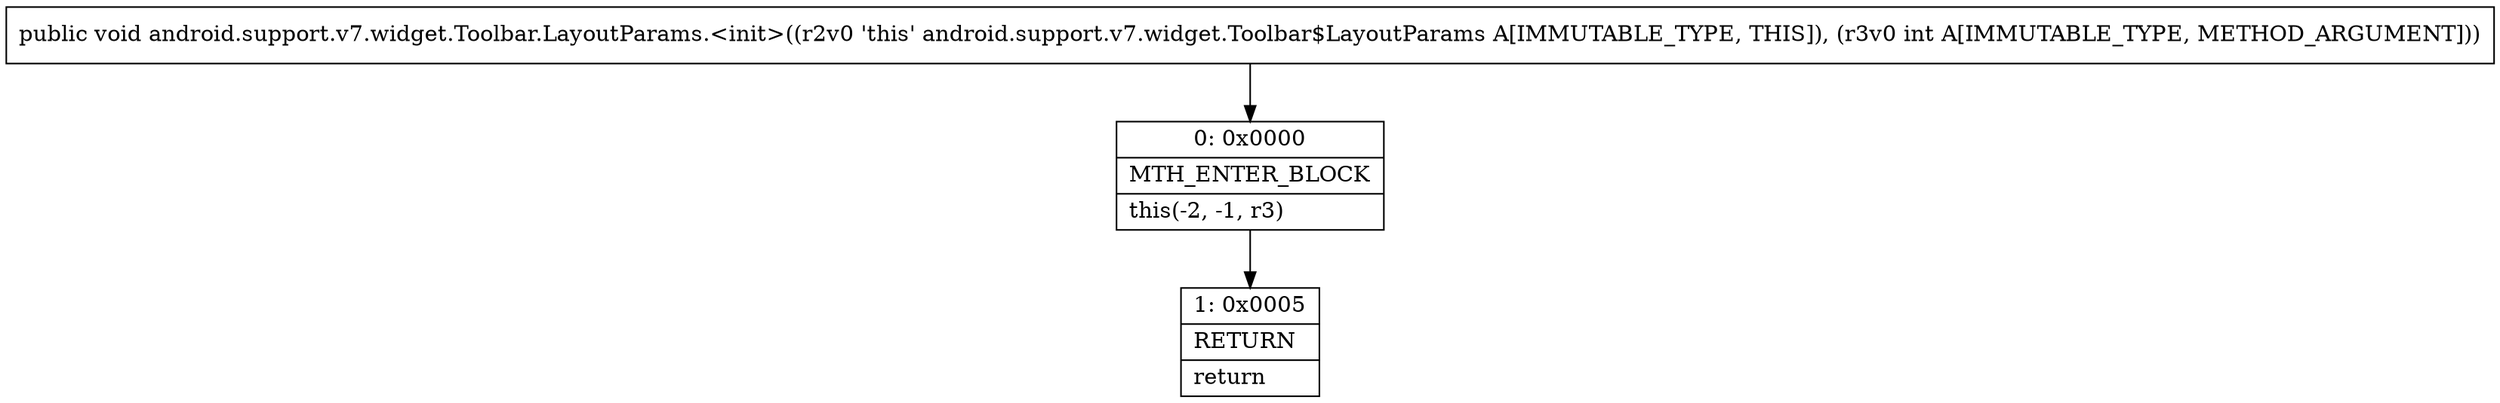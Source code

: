 digraph "CFG forandroid.support.v7.widget.Toolbar.LayoutParams.\<init\>(I)V" {
Node_0 [shape=record,label="{0\:\ 0x0000|MTH_ENTER_BLOCK\l|this(\-2, \-1, r3)\l}"];
Node_1 [shape=record,label="{1\:\ 0x0005|RETURN\l|return\l}"];
MethodNode[shape=record,label="{public void android.support.v7.widget.Toolbar.LayoutParams.\<init\>((r2v0 'this' android.support.v7.widget.Toolbar$LayoutParams A[IMMUTABLE_TYPE, THIS]), (r3v0 int A[IMMUTABLE_TYPE, METHOD_ARGUMENT])) }"];
MethodNode -> Node_0;
Node_0 -> Node_1;
}

